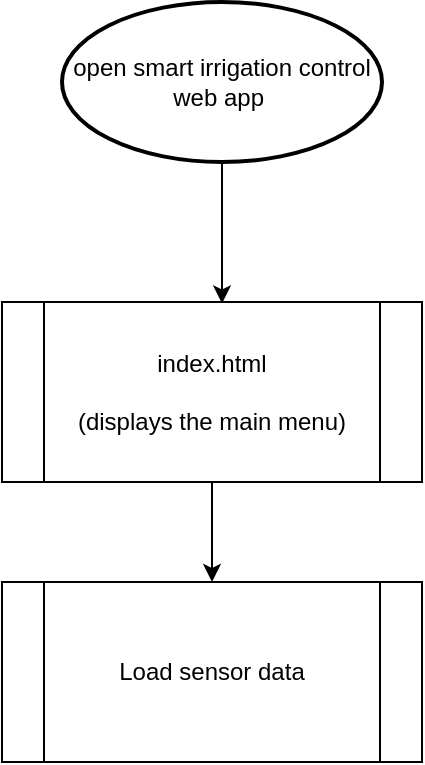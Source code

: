 <mxfile version="24.7.7">
  <diagram name="Page-1" id="qPg6WQRX9tsxt2RveJvW">
    <mxGraphModel dx="735" dy="581" grid="1" gridSize="10" guides="1" tooltips="1" connect="1" arrows="1" fold="1" page="1" pageScale="1" pageWidth="827" pageHeight="1169" math="0" shadow="0">
      <root>
        <mxCell id="0" />
        <mxCell id="1" parent="0" />
        <mxCell id="1Q56Xo-iMf464JhgWp11-2" value="open smart irrigation control web app&amp;nbsp;" style="strokeWidth=2;html=1;shape=mxgraph.flowchart.start_1;whiteSpace=wrap;" vertex="1" parent="1">
          <mxGeometry x="350" y="120" width="160" height="80" as="geometry" />
        </mxCell>
        <mxCell id="1Q56Xo-iMf464JhgWp11-4" value="" style="endArrow=classic;html=1;rounded=0;" edge="1" parent="1" source="1Q56Xo-iMf464JhgWp11-2">
          <mxGeometry width="50" height="50" relative="1" as="geometry">
            <mxPoint x="430" y="250" as="sourcePoint" />
            <mxPoint x="430" y="270.711" as="targetPoint" />
          </mxGeometry>
        </mxCell>
        <mxCell id="1Q56Xo-iMf464JhgWp11-7" style="edgeStyle=orthogonalEdgeStyle;rounded=0;orthogonalLoop=1;jettySize=auto;html=1;" edge="1" parent="1" source="1Q56Xo-iMf464JhgWp11-5">
          <mxGeometry relative="1" as="geometry">
            <mxPoint x="425" y="410" as="targetPoint" />
          </mxGeometry>
        </mxCell>
        <mxCell id="1Q56Xo-iMf464JhgWp11-5" value="index.html&lt;div&gt;&lt;br&gt;&lt;/div&gt;&lt;div&gt;(displays the main menu)&lt;/div&gt;" style="shape=process;whiteSpace=wrap;html=1;backgroundOutline=1;" vertex="1" parent="1">
          <mxGeometry x="320" y="270" width="210" height="90" as="geometry" />
        </mxCell>
        <mxCell id="1Q56Xo-iMf464JhgWp11-8" value="Load sensor data" style="shape=process;whiteSpace=wrap;html=1;backgroundOutline=1;" vertex="1" parent="1">
          <mxGeometry x="320" y="410" width="210" height="90" as="geometry" />
        </mxCell>
      </root>
    </mxGraphModel>
  </diagram>
</mxfile>

